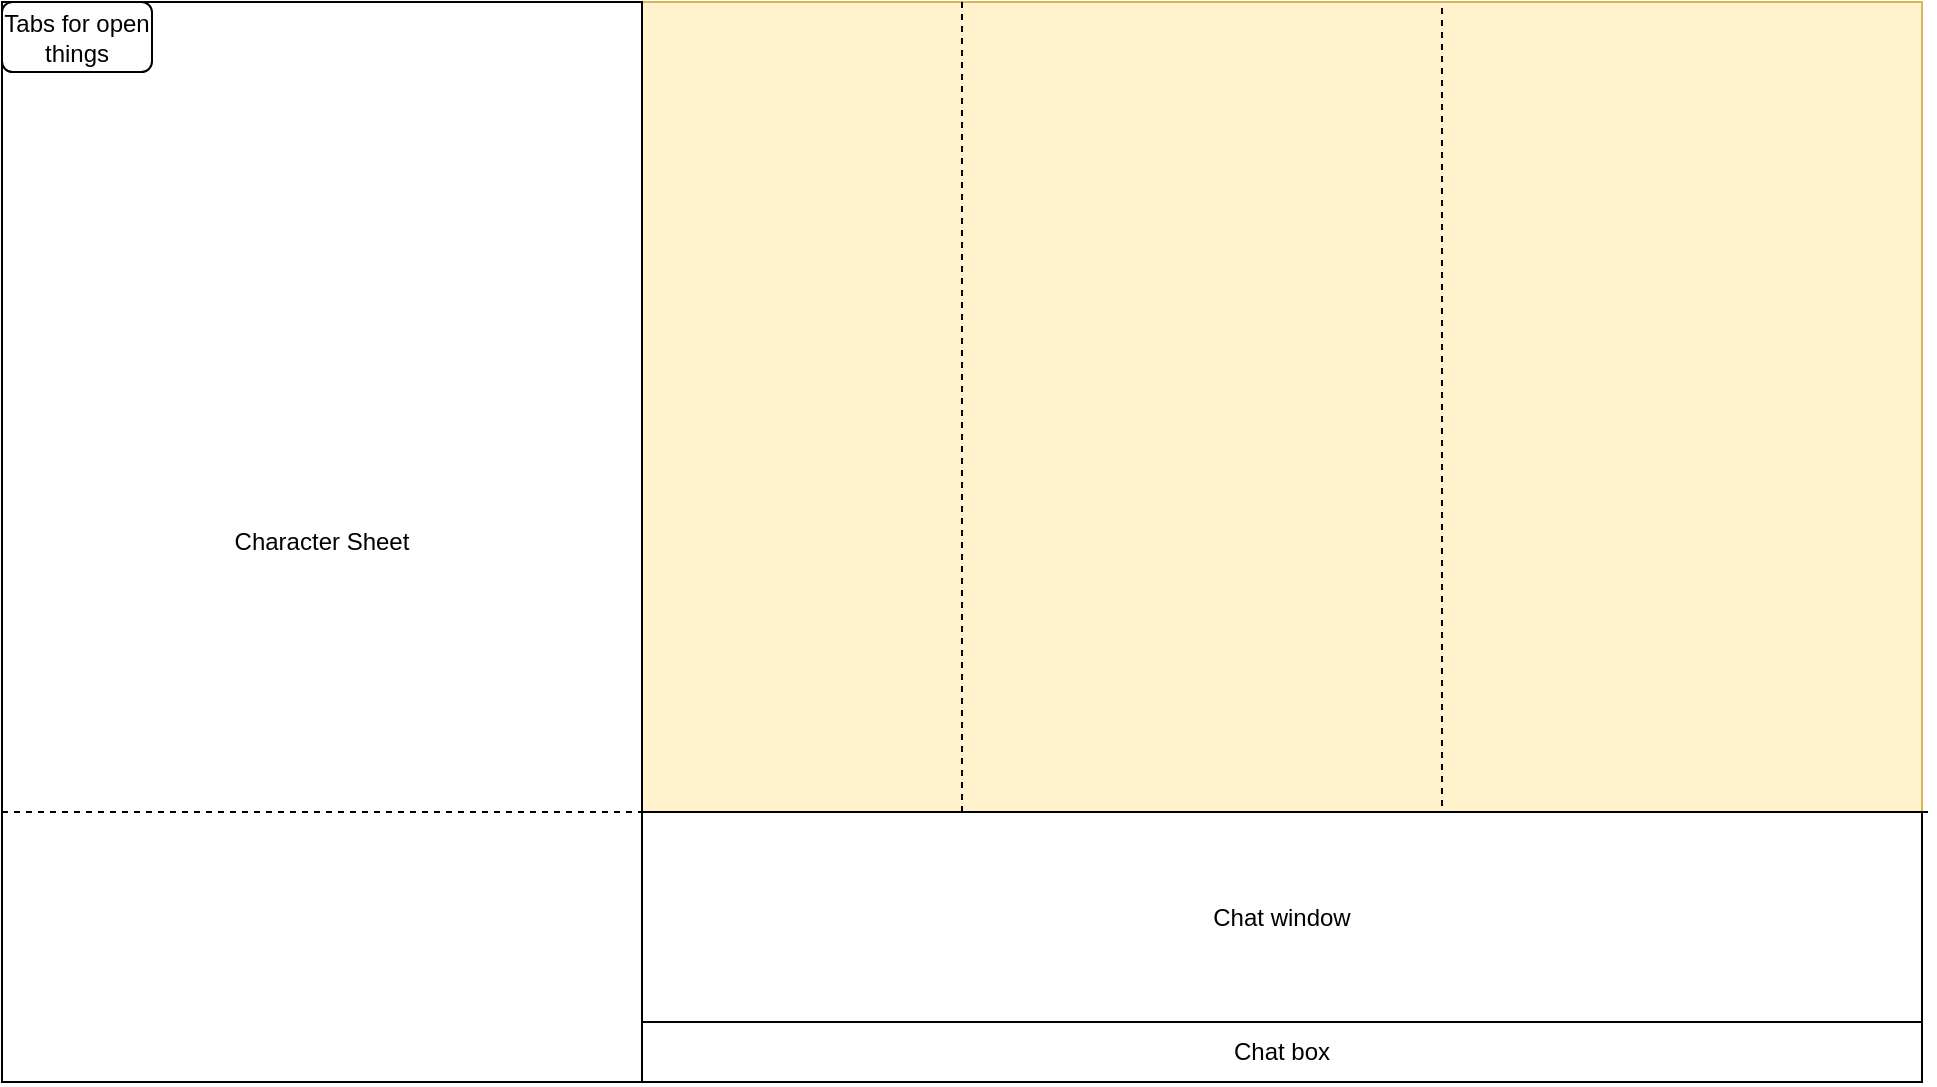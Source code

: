<mxfile version="12.6.7" type="github"><diagram id="G_jwJJj5PNDH4Uio0nCV" name="Page-1"><mxGraphModel dx="1172" dy="675" grid="1" gridSize="5" guides="1" tooltips="1" connect="1" arrows="1" fold="1" page="1" pageScale="1" pageWidth="850" pageHeight="1100" math="0" shadow="0"><root><mxCell id="0"/><mxCell id="1" parent="0"/><mxCell id="Np5oeJCKWTu0UHNTjc_5-2" value="Screen" style="rounded=0;whiteSpace=wrap;html=1;fillColor=#dae8fc;strokeColor=#6c8ebf;glass=0;shadow=0;comic=0;opacity=50;" vertex="1" parent="1"><mxGeometry width="960" height="540" as="geometry"/></mxCell><mxCell id="Np5oeJCKWTu0UHNTjc_5-3" value="" style="rounded=0;whiteSpace=wrap;html=1;fillColor=#fff2cc;strokeColor=#d6b656;" vertex="1" parent="1"><mxGeometry x="320" width="640" height="405" as="geometry"/></mxCell><mxCell id="Np5oeJCKWTu0UHNTjc_5-5" value="" style="endArrow=none;dashed=1;html=1;exitX=0.25;exitY=1;exitDx=0;exitDy=0;" edge="1" parent="1" source="Np5oeJCKWTu0UHNTjc_5-2"><mxGeometry width="50" height="50" relative="1" as="geometry"><mxPoint x="10" y="610" as="sourcePoint"/><mxPoint x="240" as="targetPoint"/></mxGeometry></mxCell><mxCell id="Np5oeJCKWTu0UHNTjc_5-6" value="" style="endArrow=none;dashed=1;html=1;entryX=0.5;entryY=1;entryDx=0;entryDy=0;exitX=0.5;exitY=0;exitDx=0;exitDy=0;" edge="1" parent="1" source="Np5oeJCKWTu0UHNTjc_5-2" target="Np5oeJCKWTu0UHNTjc_5-2"><mxGeometry width="50" height="50" relative="1" as="geometry"><mxPoint x="10" y="610" as="sourcePoint"/><mxPoint x="60" y="560" as="targetPoint"/></mxGeometry></mxCell><mxCell id="Np5oeJCKWTu0UHNTjc_5-7" value="" style="endArrow=none;dashed=1;html=1;entryX=0.75;entryY=0;entryDx=0;entryDy=0;exitX=0.75;exitY=1;exitDx=0;exitDy=0;" edge="1" parent="1" source="Np5oeJCKWTu0UHNTjc_5-2" target="Np5oeJCKWTu0UHNTjc_5-2"><mxGeometry width="50" height="50" relative="1" as="geometry"><mxPoint x="10" y="610" as="sourcePoint"/><mxPoint x="60" y="560" as="targetPoint"/></mxGeometry></mxCell><mxCell id="Np5oeJCKWTu0UHNTjc_5-9" value="Chat window" style="rounded=0;whiteSpace=wrap;html=1;shadow=0;glass=0;comic=0;" vertex="1" parent="1"><mxGeometry x="320" y="405" width="640" height="105" as="geometry"/></mxCell><mxCell id="Np5oeJCKWTu0UHNTjc_5-10" value="Chat box" style="rounded=0;whiteSpace=wrap;html=1;shadow=0;glass=0;comic=0;" vertex="1" parent="1"><mxGeometry x="320" y="510" width="640" height="30" as="geometry"/></mxCell><mxCell id="Np5oeJCKWTu0UHNTjc_5-11" value="Character Sheet" style="rounded=0;whiteSpace=wrap;html=1;shadow=0;glass=0;comic=0;" vertex="1" parent="1"><mxGeometry width="320" height="540" as="geometry"/></mxCell><mxCell id="Np5oeJCKWTu0UHNTjc_5-13" value="" style="endArrow=none;dashed=1;html=1;" edge="1" parent="1"><mxGeometry width="50" height="50" relative="1" as="geometry"><mxPoint y="405" as="sourcePoint"/><mxPoint x="965" y="405" as="targetPoint"/></mxGeometry></mxCell><mxCell id="Np5oeJCKWTu0UHNTjc_5-14" value="Tabs for open things" style="rounded=1;whiteSpace=wrap;html=1;shadow=0;glass=0;comic=0;" vertex="1" parent="1"><mxGeometry width="75" height="35" as="geometry"/></mxCell></root></mxGraphModel></diagram></mxfile>